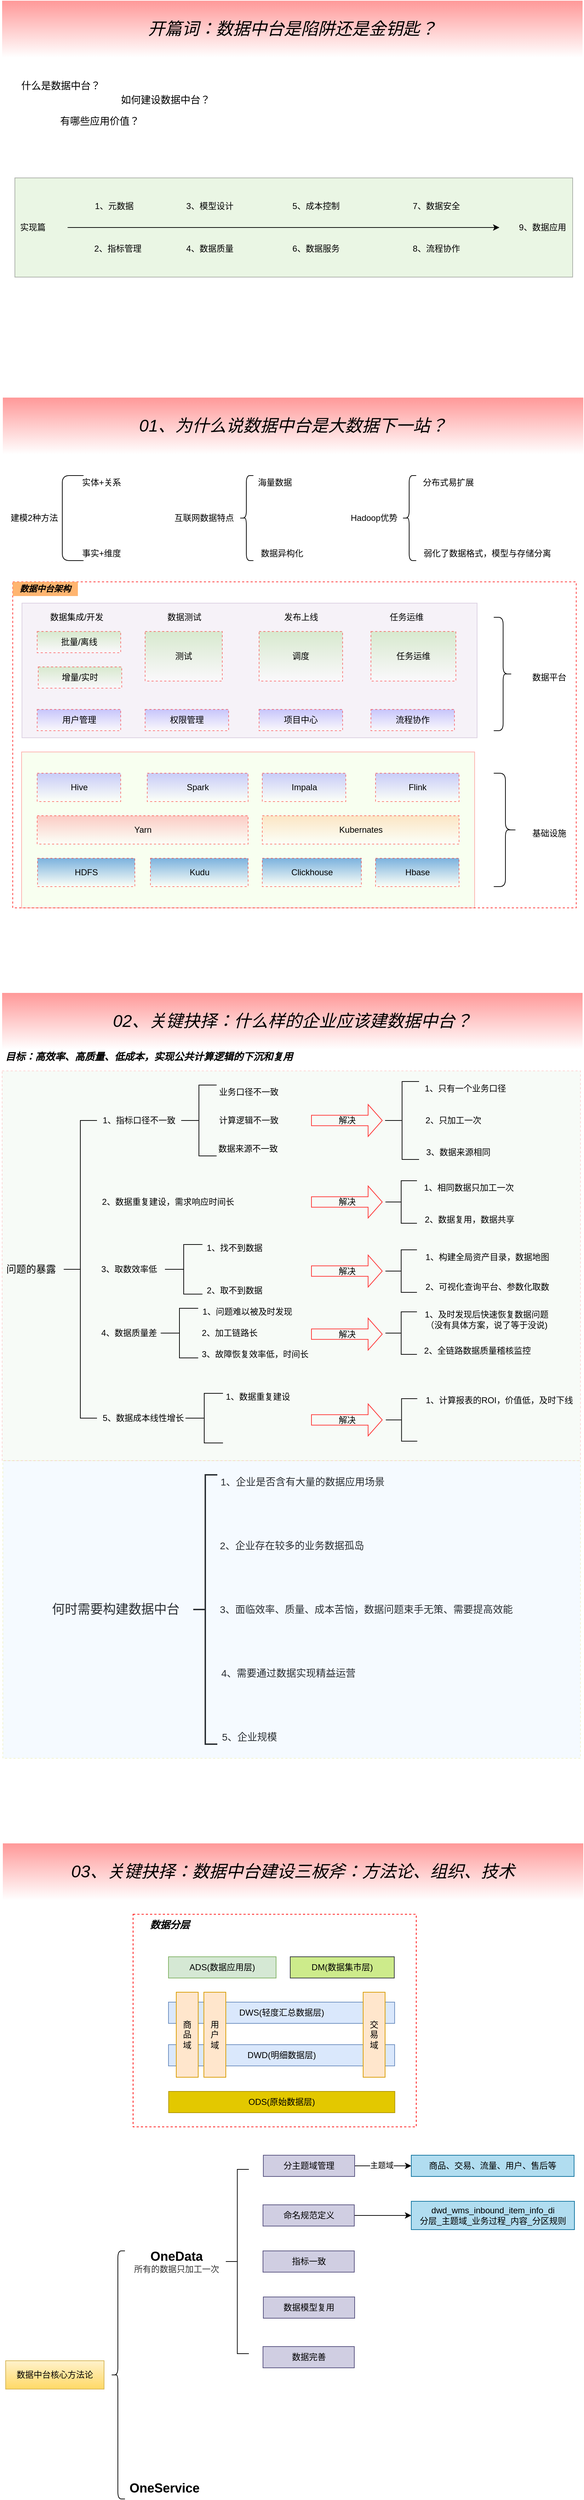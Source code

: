 <mxfile version="14.8.1" type="github">
  <diagram id="fgFn3dPt73MYGTA3JO_e" name="Page-1">
    <mxGraphModel dx="1426" dy="1963" grid="1" gridSize="10" guides="1" tooltips="1" connect="1" arrows="1" fold="1" page="1" pageScale="1" pageWidth="827" pageHeight="1169" math="0" shadow="0">
      <root>
        <mxCell id="0" />
        <mxCell id="1" parent="0" />
        <mxCell id="ZgDPxjDo1qlyhEOBNAD5-152" value="" style="rounded=0;whiteSpace=wrap;html=1;strokeWidth=1;fillColor=none;gradientColor=none;dashed=1;strokeColor=#FF0000;" vertex="1" parent="1">
          <mxGeometry x="188" y="1620" width="400" height="300" as="geometry" />
        </mxCell>
        <mxCell id="ZgDPxjDo1qlyhEOBNAD5-112" value="" style="rounded=0;whiteSpace=wrap;html=1;strokeColor=#FF3333;strokeWidth=1;gradientColor=none;fillColor=#D5E8D4;opacity=20;dashed=1;perimeterSpacing=0;" vertex="1" parent="1">
          <mxGeometry x="3" y="430" width="817" height="550" as="geometry" />
        </mxCell>
        <mxCell id="ZgDPxjDo1qlyhEOBNAD5-49" value="" style="rounded=0;whiteSpace=wrap;html=1;strokeWidth=1;gradientColor=none;dashed=1;strokeColor=#FF3333;fillColor=none;" vertex="1" parent="1">
          <mxGeometry x="18" y="-260" width="796" height="460" as="geometry" />
        </mxCell>
        <mxCell id="ZgDPxjDo1qlyhEOBNAD5-48" value="" style="rounded=0;whiteSpace=wrap;html=1;strokeColor=#000000;strokeWidth=1;fillColor=#B9E0A5;gradientColor=none;opacity=30;" vertex="1" parent="1">
          <mxGeometry x="21" y="-830" width="788" height="140" as="geometry" />
        </mxCell>
        <mxCell id="ZgDPxjDo1qlyhEOBNAD5-45" value="" style="rounded=0;whiteSpace=wrap;html=1;strokeColor=#9673a6;strokeWidth=1;opacity=30;fillColor=#e1d5e7;" vertex="1" parent="1">
          <mxGeometry x="31" y="-230" width="643" height="190" as="geometry" />
        </mxCell>
        <mxCell id="ZgDPxjDo1qlyhEOBNAD5-28" value="" style="rounded=0;whiteSpace=wrap;html=1;strokeColor=#FF0000;strokeWidth=1;fillColor=#E6FFCC;opacity=30;" vertex="1" parent="1">
          <mxGeometry x="30.5" y="-20" width="640" height="220" as="geometry" />
        </mxCell>
        <mxCell id="ZgDPxjDo1qlyhEOBNAD5-14" value="" style="rounded=0;whiteSpace=wrap;html=1;opacity=0;dashed=1;strokeWidth=1;strokeColor=#FF0000;perimeterSpacing=10;" vertex="1" parent="1">
          <mxGeometry x="3" y="-1080" width="820" height="440" as="geometry" />
        </mxCell>
        <mxCell id="pajPc3zmstrj46u7FXM_-1" value="&lt;font style=&quot;font-size: 14px&quot;&gt;什么是数据中台？&lt;/font&gt;" style="text;html=1;strokeColor=none;fillColor=none;align=center;verticalAlign=middle;whiteSpace=wrap;rounded=0;" parent="1" vertex="1">
          <mxGeometry x="25.5" y="-990" width="120" height="60" as="geometry" />
        </mxCell>
        <mxCell id="pajPc3zmstrj46u7FXM_-2" value="&lt;font style=&quot;font-size: 14px&quot;&gt;如何建设数据中台？&lt;/font&gt;" style="text;html=1;strokeColor=none;fillColor=none;align=center;verticalAlign=middle;whiteSpace=wrap;rounded=0;" parent="1" vertex="1">
          <mxGeometry x="159" y="-970" width="150" height="60" as="geometry" />
        </mxCell>
        <mxCell id="pajPc3zmstrj46u7FXM_-3" value="&lt;font style=&quot;font-size: 14px&quot;&gt;有哪些应用价值？&lt;/font&gt;" style="text;html=1;strokeColor=none;fillColor=none;align=center;verticalAlign=middle;whiteSpace=wrap;rounded=0;" parent="1" vertex="1">
          <mxGeometry x="70.5" y="-940" width="140" height="60" as="geometry" />
        </mxCell>
        <mxCell id="pajPc3zmstrj46u7FXM_-4" value="" style="endArrow=classic;html=1;" parent="1" edge="1">
          <mxGeometry width="50" height="50" relative="1" as="geometry">
            <mxPoint x="95.5" y="-760" as="sourcePoint" />
            <mxPoint x="705.5" y="-760" as="targetPoint" />
          </mxGeometry>
        </mxCell>
        <mxCell id="pajPc3zmstrj46u7FXM_-5" value="实现篇" style="text;html=1;align=center;verticalAlign=middle;resizable=0;points=[];autosize=1;strokeColor=none;" parent="1" vertex="1">
          <mxGeometry x="20.5" y="-770" width="50" height="20" as="geometry" />
        </mxCell>
        <mxCell id="pajPc3zmstrj46u7FXM_-6" value="1、元数据" style="text;html=1;align=center;verticalAlign=middle;resizable=0;points=[];autosize=1;strokeColor=none;" parent="1" vertex="1">
          <mxGeometry x="125.5" y="-800" width="70" height="20" as="geometry" />
        </mxCell>
        <mxCell id="pajPc3zmstrj46u7FXM_-7" value="3、模型设计" style="text;html=1;align=center;verticalAlign=middle;resizable=0;points=[];autosize=1;strokeColor=none;" parent="1" vertex="1">
          <mxGeometry x="255.5" y="-800" width="80" height="20" as="geometry" />
        </mxCell>
        <mxCell id="pajPc3zmstrj46u7FXM_-8" value="2、指标管理" style="text;html=1;align=center;verticalAlign=middle;resizable=0;points=[];autosize=1;strokeColor=none;" parent="1" vertex="1">
          <mxGeometry x="125.5" y="-740" width="80" height="20" as="geometry" />
        </mxCell>
        <mxCell id="pajPc3zmstrj46u7FXM_-9" value="4、数据质量" style="text;html=1;align=center;verticalAlign=middle;resizable=0;points=[];autosize=1;strokeColor=none;" parent="1" vertex="1">
          <mxGeometry x="255.5" y="-740" width="80" height="20" as="geometry" />
        </mxCell>
        <mxCell id="pajPc3zmstrj46u7FXM_-10" value="5、成本控制" style="text;html=1;align=center;verticalAlign=middle;resizable=0;points=[];autosize=1;strokeColor=none;" parent="1" vertex="1">
          <mxGeometry x="405.5" y="-800" width="80" height="20" as="geometry" />
        </mxCell>
        <mxCell id="pajPc3zmstrj46u7FXM_-11" value="6、数据服务" style="text;html=1;align=center;verticalAlign=middle;resizable=0;points=[];autosize=1;strokeColor=none;" parent="1" vertex="1">
          <mxGeometry x="405.5" y="-740" width="80" height="20" as="geometry" />
        </mxCell>
        <mxCell id="pajPc3zmstrj46u7FXM_-12" value="7、数据安全" style="text;html=1;align=center;verticalAlign=middle;resizable=0;points=[];autosize=1;strokeColor=none;" parent="1" vertex="1">
          <mxGeometry x="575.5" y="-800" width="80" height="20" as="geometry" />
        </mxCell>
        <mxCell id="pajPc3zmstrj46u7FXM_-13" value="8、流程协作" style="text;html=1;align=center;verticalAlign=middle;resizable=0;points=[];autosize=1;strokeColor=none;" parent="1" vertex="1">
          <mxGeometry x="575.5" y="-740" width="80" height="20" as="geometry" />
        </mxCell>
        <mxCell id="pajPc3zmstrj46u7FXM_-14" value="9、数据应用" style="text;html=1;align=center;verticalAlign=middle;resizable=0;points=[];autosize=1;strokeColor=none;" parent="1" vertex="1">
          <mxGeometry x="725.5" y="-770" width="80" height="20" as="geometry" />
        </mxCell>
        <mxCell id="ZgDPxjDo1qlyhEOBNAD5-1" value="" style="shape=curlyBracket;whiteSpace=wrap;html=1;rounded=1;size=0;" vertex="1" parent="1">
          <mxGeometry x="88" y="-410" width="30" height="120" as="geometry" />
        </mxCell>
        <mxCell id="ZgDPxjDo1qlyhEOBNAD5-2" value="建模2种方法" style="text;html=1;align=center;verticalAlign=middle;resizable=0;points=[];autosize=1;strokeColor=none;" vertex="1" parent="1">
          <mxGeometry x="8" y="-360" width="80" height="20" as="geometry" />
        </mxCell>
        <mxCell id="ZgDPxjDo1qlyhEOBNAD5-3" value="实体+关系" style="text;html=1;align=center;verticalAlign=middle;resizable=0;points=[];autosize=1;strokeColor=none;" vertex="1" parent="1">
          <mxGeometry x="108" y="-410" width="70" height="20" as="geometry" />
        </mxCell>
        <mxCell id="ZgDPxjDo1qlyhEOBNAD5-4" value="事实+维度" style="text;html=1;align=center;verticalAlign=middle;resizable=0;points=[];autosize=1;strokeColor=none;" vertex="1" parent="1">
          <mxGeometry x="108" y="-310" width="70" height="20" as="geometry" />
        </mxCell>
        <mxCell id="ZgDPxjDo1qlyhEOBNAD5-6" value="" style="shape=curlyBracket;whiteSpace=wrap;html=1;rounded=1;" vertex="1" parent="1">
          <mxGeometry x="338" y="-410" width="20" height="120" as="geometry" />
        </mxCell>
        <mxCell id="ZgDPxjDo1qlyhEOBNAD5-7" value="互联网数据特点" style="text;html=1;align=center;verticalAlign=middle;resizable=0;points=[];autosize=1;strokeColor=none;" vertex="1" parent="1">
          <mxGeometry x="238" y="-360" width="100" height="20" as="geometry" />
        </mxCell>
        <mxCell id="ZgDPxjDo1qlyhEOBNAD5-8" value="海量数据" style="text;html=1;align=center;verticalAlign=middle;resizable=0;points=[];autosize=1;strokeColor=none;" vertex="1" parent="1">
          <mxGeometry x="358" y="-410" width="60" height="20" as="geometry" />
        </mxCell>
        <mxCell id="ZgDPxjDo1qlyhEOBNAD5-9" value="数据异构化" style="text;html=1;align=center;verticalAlign=middle;resizable=0;points=[];autosize=1;strokeColor=none;" vertex="1" parent="1">
          <mxGeometry x="358" y="-310" width="80" height="20" as="geometry" />
        </mxCell>
        <mxCell id="ZgDPxjDo1qlyhEOBNAD5-10" value="" style="shape=curlyBracket;whiteSpace=wrap;html=1;rounded=1;" vertex="1" parent="1">
          <mxGeometry x="568" y="-410" width="20" height="120" as="geometry" />
        </mxCell>
        <mxCell id="ZgDPxjDo1qlyhEOBNAD5-11" value="Hadoop优势" style="text;html=1;align=center;verticalAlign=middle;resizable=0;points=[];autosize=1;strokeColor=none;" vertex="1" parent="1">
          <mxGeometry x="488" y="-360" width="80" height="20" as="geometry" />
        </mxCell>
        <mxCell id="ZgDPxjDo1qlyhEOBNAD5-12" value="分布式易扩展" style="text;html=1;align=center;verticalAlign=middle;resizable=0;points=[];autosize=1;strokeColor=none;" vertex="1" parent="1">
          <mxGeometry x="588" y="-410" width="90" height="20" as="geometry" />
        </mxCell>
        <mxCell id="ZgDPxjDo1qlyhEOBNAD5-13" value="弱化了数据格式，模型与存储分离" style="text;html=1;align=center;verticalAlign=middle;resizable=0;points=[];autosize=1;strokeColor=none;" vertex="1" parent="1">
          <mxGeometry x="588" y="-310" width="200" height="20" as="geometry" />
        </mxCell>
        <mxCell id="ZgDPxjDo1qlyhEOBNAD5-15" value="&lt;font style=&quot;font-size: 24px&quot;&gt;&lt;i&gt;开篇词：数据中台是陷阱还是金钥匙？&lt;/i&gt;&lt;/font&gt;" style="text;html=1;strokeColor=none;align=center;verticalAlign=middle;whiteSpace=wrap;rounded=0;dashed=1;opacity=50;fillColor=#FF3333;gradientColor=#ffffff;" vertex="1" parent="1">
          <mxGeometry x="3" y="-1080" width="820" height="80" as="geometry" />
        </mxCell>
        <mxCell id="ZgDPxjDo1qlyhEOBNAD5-16" value="&lt;font style=&quot;font-size: 24px&quot;&gt;&lt;i&gt;01、为什么说数据中台是大数据下一站？&lt;/i&gt;&lt;/font&gt;" style="text;html=1;strokeColor=none;align=center;verticalAlign=middle;whiteSpace=wrap;rounded=0;dashed=1;opacity=50;fillColor=#FF3333;gradientColor=#ffffff;" vertex="1" parent="1">
          <mxGeometry x="4" y="-520" width="820" height="80" as="geometry" />
        </mxCell>
        <mxCell id="ZgDPxjDo1qlyhEOBNAD5-17" value="Hive" style="rounded=0;whiteSpace=wrap;html=1;dashed=1;strokeColor=#FF0000;strokeWidth=1;fillColor=#9999FF;gradientColor=#ffffff;opacity=50;" vertex="1" parent="1">
          <mxGeometry x="52.5" y="10" width="118" height="40" as="geometry" />
        </mxCell>
        <mxCell id="ZgDPxjDo1qlyhEOBNAD5-18" value="Spark" style="rounded=0;whiteSpace=wrap;html=1;dashed=1;strokeColor=#FF0000;strokeWidth=1;fillColor=#9999FF;gradientColor=#ffffff;opacity=50;" vertex="1" parent="1">
          <mxGeometry x="208" y="10" width="142.5" height="40" as="geometry" />
        </mxCell>
        <mxCell id="ZgDPxjDo1qlyhEOBNAD5-19" value="Impala" style="rounded=0;whiteSpace=wrap;html=1;dashed=1;strokeColor=#FF0000;strokeWidth=1;fillColor=#9999FF;gradientColor=#ffffff;opacity=50;" vertex="1" parent="1">
          <mxGeometry x="370.5" y="10" width="118" height="40" as="geometry" />
        </mxCell>
        <mxCell id="ZgDPxjDo1qlyhEOBNAD5-20" value="Flink" style="rounded=0;whiteSpace=wrap;html=1;dashed=1;strokeColor=#FF0000;strokeWidth=1;fillColor=#9999FF;gradientColor=#ffffff;opacity=50;" vertex="1" parent="1">
          <mxGeometry x="530.5" y="10" width="118" height="40" as="geometry" />
        </mxCell>
        <mxCell id="ZgDPxjDo1qlyhEOBNAD5-21" value="Yarn" style="rounded=0;whiteSpace=wrap;html=1;dashed=1;strokeColor=#FF0000;strokeWidth=1;gradientColor=#ffffff;opacity=50;fillColor=#FF9999;" vertex="1" parent="1">
          <mxGeometry x="52.5" y="70" width="298" height="40" as="geometry" />
        </mxCell>
        <mxCell id="ZgDPxjDo1qlyhEOBNAD5-22" value="Kubernates" style="rounded=0;whiteSpace=wrap;html=1;dashed=1;strokeColor=#FF0000;strokeWidth=1;gradientColor=#ffffff;opacity=50;fillColor=#FFCC99;" vertex="1" parent="1">
          <mxGeometry x="370.5" y="70" width="278" height="40" as="geometry" />
        </mxCell>
        <mxCell id="ZgDPxjDo1qlyhEOBNAD5-23" value="HDFS" style="rounded=0;whiteSpace=wrap;html=1;dashed=1;strokeColor=#FF0000;strokeWidth=1;gradientColor=#ffffff;opacity=50;fillColor=#0066CC;" vertex="1" parent="1">
          <mxGeometry x="53" y="130" width="137.5" height="40" as="geometry" />
        </mxCell>
        <mxCell id="ZgDPxjDo1qlyhEOBNAD5-24" value="Kudu" style="rounded=0;whiteSpace=wrap;html=1;dashed=1;strokeColor=#FF0000;strokeWidth=1;gradientColor=#ffffff;opacity=50;fillColor=#0066CC;" vertex="1" parent="1">
          <mxGeometry x="212.5" y="130" width="138" height="40" as="geometry" />
        </mxCell>
        <mxCell id="ZgDPxjDo1qlyhEOBNAD5-25" value="Hbase" style="rounded=0;whiteSpace=wrap;html=1;dashed=1;strokeColor=#FF0000;strokeWidth=1;gradientColor=#ffffff;opacity=50;fillColor=#0066CC;" vertex="1" parent="1">
          <mxGeometry x="530.5" y="130" width="118" height="40" as="geometry" />
        </mxCell>
        <mxCell id="ZgDPxjDo1qlyhEOBNAD5-26" value="Clickhouse" style="rounded=0;whiteSpace=wrap;html=1;dashed=1;strokeColor=#FF0000;strokeWidth=1;gradientColor=#ffffff;opacity=50;fillColor=#0066CC;" vertex="1" parent="1">
          <mxGeometry x="370.5" y="130" width="140" height="40" as="geometry" />
        </mxCell>
        <mxCell id="ZgDPxjDo1qlyhEOBNAD5-29" value="基础设施" style="text;html=1;strokeColor=none;fillColor=none;align=center;verticalAlign=middle;whiteSpace=wrap;rounded=0;dashed=1;opacity=10;" vertex="1" parent="1">
          <mxGeometry x="740.5" y="80" width="70" height="30" as="geometry" />
        </mxCell>
        <mxCell id="ZgDPxjDo1qlyhEOBNAD5-30" value="" style="shape=curlyBracket;whiteSpace=wrap;html=1;rounded=1;flipH=1;strokeWidth=1;gradientColor=none;fillColor=none;" vertex="1" parent="1">
          <mxGeometry x="697.5" y="10" width="33" height="160" as="geometry" />
        </mxCell>
        <mxCell id="ZgDPxjDo1qlyhEOBNAD5-31" value="用户管理" style="rounded=0;whiteSpace=wrap;html=1;dashed=1;strokeColor=#FF0000;strokeWidth=1;fillColor=#9999FF;gradientColor=#ffffff;opacity=50;" vertex="1" parent="1">
          <mxGeometry x="52.5" y="-80" width="118" height="30" as="geometry" />
        </mxCell>
        <mxCell id="ZgDPxjDo1qlyhEOBNAD5-32" value="权限管理" style="rounded=0;whiteSpace=wrap;html=1;dashed=1;strokeColor=#FF0000;strokeWidth=1;fillColor=#9999FF;gradientColor=#ffffff;opacity=50;" vertex="1" parent="1">
          <mxGeometry x="205" y="-80" width="118" height="30" as="geometry" />
        </mxCell>
        <mxCell id="ZgDPxjDo1qlyhEOBNAD5-33" value="项目中心" style="rounded=0;whiteSpace=wrap;html=1;dashed=1;strokeColor=#FF0000;strokeWidth=1;fillColor=#9999FF;gradientColor=#ffffff;opacity=50;" vertex="1" parent="1">
          <mxGeometry x="366" y="-80" width="118" height="30" as="geometry" />
        </mxCell>
        <mxCell id="ZgDPxjDo1qlyhEOBNAD5-34" value="流程协作" style="rounded=0;whiteSpace=wrap;html=1;dashed=1;strokeColor=#FF0000;strokeWidth=1;fillColor=#9999FF;gradientColor=#ffffff;opacity=50;" vertex="1" parent="1">
          <mxGeometry x="524" y="-80" width="118" height="30" as="geometry" />
        </mxCell>
        <mxCell id="ZgDPxjDo1qlyhEOBNAD5-36" value="批量/离线" style="rounded=0;whiteSpace=wrap;html=1;dashed=1;strokeColor=#FF0000;strokeWidth=1;gradientColor=#ffffff;opacity=50;fillColor=#B9E0A5;" vertex="1" parent="1">
          <mxGeometry x="52.5" y="-190" width="118" height="30" as="geometry" />
        </mxCell>
        <mxCell id="ZgDPxjDo1qlyhEOBNAD5-37" value="增量/实时" style="rounded=0;whiteSpace=wrap;html=1;dashed=1;strokeColor=#FF0000;strokeWidth=1;gradientColor=#ffffff;opacity=50;fillColor=#B9E0A5;" vertex="1" parent="1">
          <mxGeometry x="54" y="-140" width="118" height="30" as="geometry" />
        </mxCell>
        <mxCell id="ZgDPxjDo1qlyhEOBNAD5-38" value="测试" style="rounded=0;whiteSpace=wrap;html=1;dashed=1;strokeColor=#FF0000;strokeWidth=1;gradientColor=#ffffff;opacity=50;fillColor=#B9E0A5;" vertex="1" parent="1">
          <mxGeometry x="205" y="-190" width="109" height="70" as="geometry" />
        </mxCell>
        <mxCell id="ZgDPxjDo1qlyhEOBNAD5-39" value="调度" style="rounded=0;whiteSpace=wrap;html=1;dashed=1;strokeColor=#FF0000;strokeWidth=1;gradientColor=#ffffff;opacity=50;fillColor=#B9E0A5;" vertex="1" parent="1">
          <mxGeometry x="366" y="-190" width="118" height="70" as="geometry" />
        </mxCell>
        <mxCell id="ZgDPxjDo1qlyhEOBNAD5-40" value="任务运维" style="rounded=0;whiteSpace=wrap;html=1;dashed=1;strokeColor=#FF0000;strokeWidth=1;gradientColor=#ffffff;opacity=50;fillColor=#B9E0A5;" vertex="1" parent="1">
          <mxGeometry x="524" y="-190" width="120" height="70" as="geometry" />
        </mxCell>
        <mxCell id="ZgDPxjDo1qlyhEOBNAD5-41" value="数据集成/开发" style="text;html=1;align=center;verticalAlign=middle;resizable=0;points=[];autosize=1;strokeColor=none;" vertex="1" parent="1">
          <mxGeometry x="63" y="-220" width="90" height="20" as="geometry" />
        </mxCell>
        <mxCell id="ZgDPxjDo1qlyhEOBNAD5-42" value="数据测试" style="text;html=1;align=center;verticalAlign=middle;resizable=0;points=[];autosize=1;strokeColor=none;" vertex="1" parent="1">
          <mxGeometry x="229.5" y="-220" width="60" height="20" as="geometry" />
        </mxCell>
        <mxCell id="ZgDPxjDo1qlyhEOBNAD5-43" value="发布上线" style="text;html=1;align=center;verticalAlign=middle;resizable=0;points=[];autosize=1;strokeColor=none;" vertex="1" parent="1">
          <mxGeometry x="395" y="-220" width="60" height="20" as="geometry" />
        </mxCell>
        <mxCell id="ZgDPxjDo1qlyhEOBNAD5-44" value="任务运维" style="text;html=1;align=center;verticalAlign=middle;resizable=0;points=[];autosize=1;strokeColor=none;" vertex="1" parent="1">
          <mxGeometry x="544" y="-220" width="60" height="20" as="geometry" />
        </mxCell>
        <mxCell id="ZgDPxjDo1qlyhEOBNAD5-46" value="" style="shape=curlyBracket;whiteSpace=wrap;html=1;rounded=1;flipH=1;strokeWidth=1;gradientColor=none;fillColor=none;" vertex="1" parent="1">
          <mxGeometry x="697.5" y="-210" width="26.5" height="160" as="geometry" />
        </mxCell>
        <mxCell id="ZgDPxjDo1qlyhEOBNAD5-47" value="数据平台" style="text;html=1;strokeColor=none;fillColor=none;align=center;verticalAlign=middle;whiteSpace=wrap;rounded=0;dashed=1;opacity=10;" vertex="1" parent="1">
          <mxGeometry x="740.5" y="-140" width="70" height="30" as="geometry" />
        </mxCell>
        <mxCell id="ZgDPxjDo1qlyhEOBNAD5-50" value="&lt;font style=&quot;font-size: 24px&quot;&gt;&lt;i&gt;02、关键抉择：什么样的企业应该建数据中台？&lt;/i&gt;&lt;/font&gt;" style="text;html=1;strokeColor=none;align=center;verticalAlign=middle;whiteSpace=wrap;rounded=0;dashed=1;opacity=50;fillColor=#FF3333;gradientColor=#ffffff;" vertex="1" parent="1">
          <mxGeometry x="3" y="320" width="820" height="80" as="geometry" />
        </mxCell>
        <mxCell id="ZgDPxjDo1qlyhEOBNAD5-51" value="&lt;font style=&quot;font-size: 14px&quot;&gt;问题的暴露&lt;/font&gt;" style="text;html=1;strokeColor=none;fillColor=none;align=center;verticalAlign=middle;whiteSpace=wrap;rounded=0;dashed=1;" vertex="1" parent="1">
          <mxGeometry x="3" y="700" width="82" height="20" as="geometry" />
        </mxCell>
        <mxCell id="ZgDPxjDo1qlyhEOBNAD5-52" value="" style="strokeWidth=1;html=1;shape=mxgraph.flowchart.annotation_2;align=left;labelPosition=right;pointerEvents=1;fillColor=none;gradientColor=none;" vertex="1" parent="1">
          <mxGeometry x="90" y="500" width="47" height="420" as="geometry" />
        </mxCell>
        <mxCell id="ZgDPxjDo1qlyhEOBNAD5-53" value="1、指标口径不一致" style="text;html=1;align=center;verticalAlign=middle;resizable=0;points=[];autosize=1;strokeColor=none;" vertex="1" parent="1">
          <mxGeometry x="136" y="490" width="120" height="20" as="geometry" />
        </mxCell>
        <mxCell id="ZgDPxjDo1qlyhEOBNAD5-54" value="2、数据重复建设，需求响应时间长" style="text;html=1;align=center;verticalAlign=middle;resizable=0;points=[];autosize=1;strokeColor=none;" vertex="1" parent="1">
          <mxGeometry x="137" y="605" width="200" height="20" as="geometry" />
        </mxCell>
        <mxCell id="ZgDPxjDo1qlyhEOBNAD5-55" value="3、取数效率低" style="text;html=1;align=center;verticalAlign=middle;resizable=0;points=[];autosize=1;strokeColor=none;" vertex="1" parent="1">
          <mxGeometry x="137" y="700" width="90" height="20" as="geometry" />
        </mxCell>
        <mxCell id="ZgDPxjDo1qlyhEOBNAD5-56" value="4、数据质量差" style="text;html=1;align=center;verticalAlign=middle;resizable=0;points=[];autosize=1;strokeColor=none;" vertex="1" parent="1">
          <mxGeometry x="137" y="790" width="90" height="20" as="geometry" />
        </mxCell>
        <mxCell id="ZgDPxjDo1qlyhEOBNAD5-57" value="5、数据成本线性增长" style="text;html=1;align=center;verticalAlign=middle;resizable=0;points=[];autosize=1;strokeColor=none;" vertex="1" parent="1">
          <mxGeometry x="137" y="910" width="130" height="20" as="geometry" />
        </mxCell>
        <mxCell id="ZgDPxjDo1qlyhEOBNAD5-58" value="" style="strokeWidth=1;html=1;shape=mxgraph.flowchart.annotation_2;align=left;labelPosition=right;pointerEvents=1;fillColor=none;gradientColor=none;" vertex="1" parent="1">
          <mxGeometry x="256" y="450" width="50" height="100" as="geometry" />
        </mxCell>
        <mxCell id="ZgDPxjDo1qlyhEOBNAD5-59" value="业务口径不一致" style="text;html=1;align=center;verticalAlign=middle;resizable=0;points=[];autosize=1;strokeColor=none;" vertex="1" parent="1">
          <mxGeometry x="301" y="450" width="100" height="20" as="geometry" />
        </mxCell>
        <mxCell id="ZgDPxjDo1qlyhEOBNAD5-60" value="计算逻辑不一致" style="text;html=1;align=center;verticalAlign=middle;resizable=0;points=[];autosize=1;strokeColor=none;" vertex="1" parent="1">
          <mxGeometry x="301" y="490" width="100" height="20" as="geometry" />
        </mxCell>
        <mxCell id="ZgDPxjDo1qlyhEOBNAD5-61" value="数据来源不一致" style="text;html=1;align=center;verticalAlign=middle;resizable=0;points=[];autosize=1;strokeColor=none;" vertex="1" parent="1">
          <mxGeometry x="300" y="530" width="100" height="20" as="geometry" />
        </mxCell>
        <mxCell id="ZgDPxjDo1qlyhEOBNAD5-64" value="" style="strokeWidth=1;html=1;shape=mxgraph.flowchart.annotation_2;align=left;labelPosition=right;pointerEvents=1;fillColor=none;gradientColor=none;" vertex="1" parent="1">
          <mxGeometry x="544" y="445" width="48" height="110" as="geometry" />
        </mxCell>
        <mxCell id="ZgDPxjDo1qlyhEOBNAD5-65" value="1、只有一个业务口径" style="text;html=1;align=center;verticalAlign=middle;resizable=0;points=[];autosize=1;strokeColor=none;" vertex="1" parent="1">
          <mxGeometry x="592" y="445" width="130" height="20" as="geometry" />
        </mxCell>
        <mxCell id="ZgDPxjDo1qlyhEOBNAD5-66" value="2、只加工一次" style="text;html=1;align=center;verticalAlign=middle;resizable=0;points=[];autosize=1;strokeColor=none;" vertex="1" parent="1">
          <mxGeometry x="594.5" y="490" width="90" height="20" as="geometry" />
        </mxCell>
        <mxCell id="ZgDPxjDo1qlyhEOBNAD5-67" value="3、数据来源相同" style="text;html=1;align=center;verticalAlign=middle;resizable=0;points=[];autosize=1;strokeColor=none;" vertex="1" parent="1">
          <mxGeometry x="592" y="535" width="110" height="20" as="geometry" />
        </mxCell>
        <mxCell id="ZgDPxjDo1qlyhEOBNAD5-71" value="解决" style="html=1;shadow=0;dashed=0;align=center;verticalAlign=middle;shape=mxgraph.arrows2.arrow;dy=0.67;dx=20;notch=0;strokeColor=#FF3333;strokeWidth=1;fillColor=none;gradientColor=none;" vertex="1" parent="1">
          <mxGeometry x="440" y="477.5" width="100" height="45" as="geometry" />
        </mxCell>
        <mxCell id="ZgDPxjDo1qlyhEOBNAD5-72" value="解决" style="html=1;shadow=0;dashed=0;align=center;verticalAlign=middle;shape=mxgraph.arrows2.arrow;dy=0.67;dx=20;notch=0;strokeColor=#FF3333;strokeWidth=1;fillColor=none;gradientColor=none;" vertex="1" parent="1">
          <mxGeometry x="440" y="592.5" width="100" height="45" as="geometry" />
        </mxCell>
        <mxCell id="ZgDPxjDo1qlyhEOBNAD5-73" value="" style="strokeWidth=1;html=1;shape=mxgraph.flowchart.annotation_2;align=left;labelPosition=right;pointerEvents=1;fillColor=none;gradientColor=none;" vertex="1" parent="1">
          <mxGeometry x="544.5" y="585" width="44.5" height="60" as="geometry" />
        </mxCell>
        <mxCell id="ZgDPxjDo1qlyhEOBNAD5-74" value="1、相同数据只加工一次" style="text;html=1;align=center;verticalAlign=middle;resizable=0;points=[];autosize=1;strokeColor=none;" vertex="1" parent="1">
          <mxGeometry x="592" y="585" width="140" height="20" as="geometry" />
        </mxCell>
        <mxCell id="ZgDPxjDo1qlyhEOBNAD5-76" value="2、数据复用，数据共享" style="text;html=1;align=center;verticalAlign=middle;resizable=0;points=[];autosize=1;strokeColor=none;" vertex="1" parent="1">
          <mxGeometry x="593" y="630" width="140" height="20" as="geometry" />
        </mxCell>
        <mxCell id="ZgDPxjDo1qlyhEOBNAD5-78" value="" style="strokeWidth=1;html=1;shape=mxgraph.flowchart.annotation_2;align=left;labelPosition=right;pointerEvents=1;fillColor=none;gradientColor=none;" vertex="1" parent="1">
          <mxGeometry x="233" y="675" width="53" height="70" as="geometry" />
        </mxCell>
        <mxCell id="ZgDPxjDo1qlyhEOBNAD5-79" value="1、找不到数据" style="text;html=1;align=center;verticalAlign=middle;resizable=0;points=[];autosize=1;strokeColor=none;" vertex="1" parent="1">
          <mxGeometry x="286" y="670" width="90" height="20" as="geometry" />
        </mxCell>
        <mxCell id="ZgDPxjDo1qlyhEOBNAD5-80" value="2、取不到数据" style="text;html=1;align=center;verticalAlign=middle;resizable=0;points=[];autosize=1;strokeColor=none;" vertex="1" parent="1">
          <mxGeometry x="286" y="730" width="90" height="20" as="geometry" />
        </mxCell>
        <mxCell id="ZgDPxjDo1qlyhEOBNAD5-81" value="解决" style="html=1;shadow=0;dashed=0;align=center;verticalAlign=middle;shape=mxgraph.arrows2.arrow;dy=0.67;dx=20;notch=0;strokeColor=#FF3333;strokeWidth=1;fillColor=none;gradientColor=none;" vertex="1" parent="1">
          <mxGeometry x="440" y="690" width="100" height="45" as="geometry" />
        </mxCell>
        <mxCell id="ZgDPxjDo1qlyhEOBNAD5-82" value="" style="strokeWidth=1;html=1;shape=mxgraph.flowchart.annotation_2;align=left;labelPosition=right;pointerEvents=1;fillColor=none;gradientColor=none;" vertex="1" parent="1">
          <mxGeometry x="544.5" y="682.5" width="44.5" height="60" as="geometry" />
        </mxCell>
        <mxCell id="ZgDPxjDo1qlyhEOBNAD5-83" value="1、构建全局资产目录，数据地图" style="text;html=1;align=center;verticalAlign=middle;resizable=0;points=[];autosize=1;strokeColor=none;" vertex="1" parent="1">
          <mxGeometry x="593" y="682.5" width="190" height="20" as="geometry" />
        </mxCell>
        <mxCell id="ZgDPxjDo1qlyhEOBNAD5-84" value="2、可视化查询平台、参数化取数" style="text;html=1;align=center;verticalAlign=middle;resizable=0;points=[];autosize=1;strokeColor=none;" vertex="1" parent="1">
          <mxGeometry x="593" y="725" width="190" height="20" as="geometry" />
        </mxCell>
        <mxCell id="ZgDPxjDo1qlyhEOBNAD5-85" value="" style="strokeWidth=1;html=1;shape=mxgraph.flowchart.annotation_2;align=left;labelPosition=right;pointerEvents=1;fillColor=none;gradientColor=none;" vertex="1" parent="1">
          <mxGeometry x="227" y="765" width="53" height="70" as="geometry" />
        </mxCell>
        <mxCell id="ZgDPxjDo1qlyhEOBNAD5-86" value="1、问题难以被及时发现" style="text;html=1;align=center;verticalAlign=middle;resizable=0;points=[];autosize=1;strokeColor=none;" vertex="1" parent="1">
          <mxGeometry x="279" y="760" width="140" height="20" as="geometry" />
        </mxCell>
        <mxCell id="ZgDPxjDo1qlyhEOBNAD5-87" value="2、加工链路长" style="text;html=1;align=center;verticalAlign=middle;resizable=0;points=[];autosize=1;strokeColor=none;" vertex="1" parent="1">
          <mxGeometry x="279" y="790" width="90" height="20" as="geometry" />
        </mxCell>
        <mxCell id="ZgDPxjDo1qlyhEOBNAD5-88" value="3、故障恢复效率低，时间长" style="text;html=1;align=center;verticalAlign=middle;resizable=0;points=[];autosize=1;strokeColor=none;" vertex="1" parent="1">
          <mxGeometry x="275" y="820" width="170" height="20" as="geometry" />
        </mxCell>
        <mxCell id="ZgDPxjDo1qlyhEOBNAD5-89" value="解决" style="html=1;shadow=0;dashed=0;align=center;verticalAlign=middle;shape=mxgraph.arrows2.arrow;dy=0.67;dx=20;notch=0;strokeColor=#FF3333;strokeWidth=1;fillColor=none;gradientColor=none;" vertex="1" parent="1">
          <mxGeometry x="440" y="779" width="100" height="45" as="geometry" />
        </mxCell>
        <mxCell id="ZgDPxjDo1qlyhEOBNAD5-90" value="1、及时发现后快速恢复数据问题&lt;br&gt;（没有具体方案，说了等于没说)" style="text;html=1;align=center;verticalAlign=middle;resizable=0;points=[];autosize=1;strokeColor=none;" vertex="1" parent="1">
          <mxGeometry x="592" y="766" width="190" height="30" as="geometry" />
        </mxCell>
        <mxCell id="ZgDPxjDo1qlyhEOBNAD5-91" value="" style="strokeWidth=1;html=1;shape=mxgraph.flowchart.annotation_2;align=left;labelPosition=right;pointerEvents=1;fillColor=none;gradientColor=none;" vertex="1" parent="1">
          <mxGeometry x="262" y="885" width="53" height="70" as="geometry" />
        </mxCell>
        <mxCell id="ZgDPxjDo1qlyhEOBNAD5-92" value="1、数据重复建设" style="text;html=1;align=center;verticalAlign=middle;resizable=0;points=[];autosize=1;strokeColor=none;" vertex="1" parent="1">
          <mxGeometry x="309" y="880" width="110" height="20" as="geometry" />
        </mxCell>
        <mxCell id="ZgDPxjDo1qlyhEOBNAD5-94" value="解决" style="html=1;shadow=0;dashed=0;align=center;verticalAlign=middle;shape=mxgraph.arrows2.arrow;dy=0.67;dx=20;notch=0;strokeColor=#FF3333;strokeWidth=1;fillColor=none;gradientColor=none;" vertex="1" parent="1">
          <mxGeometry x="440" y="900" width="100" height="45" as="geometry" />
        </mxCell>
        <mxCell id="ZgDPxjDo1qlyhEOBNAD5-96" value="" style="strokeWidth=1;html=1;shape=mxgraph.flowchart.annotation_2;align=left;labelPosition=right;pointerEvents=1;fillColor=none;gradientColor=none;" vertex="1" parent="1">
          <mxGeometry x="544.5" y="770" width="44.5" height="60" as="geometry" />
        </mxCell>
        <mxCell id="ZgDPxjDo1qlyhEOBNAD5-98" value="2、全链路数据质量稽核监控" style="text;html=1;align=center;verticalAlign=middle;resizable=0;points=[];autosize=1;strokeColor=none;" vertex="1" parent="1">
          <mxGeometry x="589" y="815" width="170" height="20" as="geometry" />
        </mxCell>
        <mxCell id="ZgDPxjDo1qlyhEOBNAD5-100" value="" style="strokeWidth=1;html=1;shape=mxgraph.flowchart.annotation_2;align=left;labelPosition=right;pointerEvents=1;fillColor=none;gradientColor=none;" vertex="1" parent="1">
          <mxGeometry x="545" y="892.5" width="44.5" height="60" as="geometry" />
        </mxCell>
        <mxCell id="ZgDPxjDo1qlyhEOBNAD5-102" value="1、计算报表的ROI，价值低，及时下线" style="text;html=1;align=center;verticalAlign=middle;resizable=0;points=[];autosize=1;strokeColor=none;" vertex="1" parent="1">
          <mxGeometry x="594.5" y="885" width="220" height="20" as="geometry" />
        </mxCell>
        <mxCell id="ZgDPxjDo1qlyhEOBNAD5-103" value="" style="strokeWidth=2;html=1;shape=mxgraph.flowchart.annotation_2;align=left;labelPosition=right;pointerEvents=1;fillColor=none;gradientColor=none;" vertex="1" parent="1">
          <mxGeometry x="273" y="1000" width="34" height="380" as="geometry" />
        </mxCell>
        <mxCell id="ZgDPxjDo1qlyhEOBNAD5-104" value="&lt;font style=&quot;font-size: 14px&quot;&gt;1、企业是否含有大量的数据应用场景&lt;/font&gt;" style="text;html=1;align=center;verticalAlign=middle;resizable=0;points=[];autosize=1;strokeColor=none;" vertex="1" parent="1">
          <mxGeometry x="302" y="1000" width="250" height="20" as="geometry" />
        </mxCell>
        <mxCell id="ZgDPxjDo1qlyhEOBNAD5-105" value="&lt;font style=&quot;font-size: 14px&quot;&gt;2、企业存在较多的业务数据孤岛&lt;/font&gt;" style="text;html=1;align=center;verticalAlign=middle;resizable=0;points=[];autosize=1;strokeColor=none;" vertex="1" parent="1">
          <mxGeometry x="302" y="1090" width="220" height="20" as="geometry" />
        </mxCell>
        <mxCell id="ZgDPxjDo1qlyhEOBNAD5-106" value="&lt;font style=&quot;font-size: 14px&quot;&gt;3、面临效率、质量、成本苦恼，数据问题束手无策、需要提高效能&lt;/font&gt;" style="text;html=1;align=center;verticalAlign=middle;resizable=0;points=[];autosize=1;strokeColor=none;" vertex="1" parent="1">
          <mxGeometry x="302" y="1180" width="430" height="20" as="geometry" />
        </mxCell>
        <mxCell id="ZgDPxjDo1qlyhEOBNAD5-107" value="&lt;font style=&quot;font-size: 14px&quot;&gt;4、需要通过数据实现精益运营&lt;/font&gt;" style="text;html=1;align=center;verticalAlign=middle;resizable=0;points=[];autosize=1;strokeColor=none;" vertex="1" parent="1">
          <mxGeometry x="302" y="1270" width="210" height="20" as="geometry" />
        </mxCell>
        <mxCell id="ZgDPxjDo1qlyhEOBNAD5-108" value="&lt;font style=&quot;font-size: 14px&quot;&gt;5、企业规模&lt;/font&gt;" style="text;html=1;align=center;verticalAlign=middle;resizable=0;points=[];autosize=1;strokeColor=none;" vertex="1" parent="1">
          <mxGeometry x="307" y="1360" width="90" height="20" as="geometry" />
        </mxCell>
        <mxCell id="ZgDPxjDo1qlyhEOBNAD5-109" value="&lt;font style=&quot;font-size: 18px&quot;&gt;何时需要构建数据中台&lt;/font&gt;" style="text;html=1;align=center;verticalAlign=middle;resizable=0;points=[];autosize=1;strokeColor=none;" vertex="1" parent="1">
          <mxGeometry x="63" y="1180" width="200" height="20" as="geometry" />
        </mxCell>
        <mxCell id="ZgDPxjDo1qlyhEOBNAD5-110" value="&lt;font style=&quot;font-size: 14px&quot;&gt;&lt;b&gt;&lt;i&gt;目标：高效率、高质量、低成本，实现公共计算逻辑的下沉和复用&lt;/i&gt;&lt;/b&gt;&lt;/font&gt;" style="text;html=1;align=center;verticalAlign=middle;resizable=0;points=[];autosize=1;strokeColor=none;" vertex="1" parent="1">
          <mxGeometry y="400" width="420" height="20" as="geometry" />
        </mxCell>
        <mxCell id="ZgDPxjDo1qlyhEOBNAD5-111" value="&lt;b&gt;&lt;i&gt;数据中台架构&lt;/i&gt;&lt;/b&gt;" style="text;html=1;strokeColor=none;align=center;verticalAlign=middle;whiteSpace=wrap;rounded=0;fillColor=#FFB570;" vertex="1" parent="1">
          <mxGeometry x="18" y="-260" width="92" height="20" as="geometry" />
        </mxCell>
        <mxCell id="ZgDPxjDo1qlyhEOBNAD5-113" value="" style="rounded=0;whiteSpace=wrap;html=1;dashed=1;strokeWidth=1;gradientColor=none;opacity=20;fillColor=#CCE5FF;strokeColor=#CCCC00;" vertex="1" parent="1">
          <mxGeometry x="4" y="980" width="816" height="420" as="geometry" />
        </mxCell>
        <mxCell id="ZgDPxjDo1qlyhEOBNAD5-114" value="&lt;font style=&quot;font-size: 24px&quot;&gt;&lt;i&gt;03、关键抉择：数据中台建设三板斧：方法论、组织、技术&lt;/i&gt;&lt;/font&gt;" style="text;html=1;strokeColor=none;align=center;verticalAlign=middle;whiteSpace=wrap;rounded=0;dashed=1;opacity=50;fillColor=#FF3333;gradientColor=#ffffff;" vertex="1" parent="1">
          <mxGeometry x="4" y="1520" width="820" height="80" as="geometry" />
        </mxCell>
        <mxCell id="ZgDPxjDo1qlyhEOBNAD5-118" value="数据中台核心方法论" style="rounded=0;whiteSpace=wrap;html=1;strokeWidth=1;fillColor=#fff2cc;strokeColor=#d6b656;gradientColor=#ffd966;" vertex="1" parent="1">
          <mxGeometry x="8" y="2250" width="139" height="40" as="geometry" />
        </mxCell>
        <mxCell id="ZgDPxjDo1qlyhEOBNAD5-119" value="" style="shape=curlyBracket;whiteSpace=wrap;html=1;rounded=1;strokeColor=#000000;strokeWidth=1;fillColor=none;gradientColor=none;" vertex="1" parent="1">
          <mxGeometry x="156.5" y="2095" width="20" height="350" as="geometry" />
        </mxCell>
        <mxCell id="ZgDPxjDo1qlyhEOBNAD5-120" value="&lt;b&gt;&lt;font style=&quot;font-size: 18px&quot;&gt;OneData&lt;/font&gt;&lt;/b&gt;&lt;br&gt;&lt;font color=&quot;#333333&quot; face=&quot;pingfang sc, lantinghei sc, microsoft yahei, hiragino sans gb, microsoft sans serif, wenquanyi micro hei, helvetica, sans-serif&quot;&gt;&lt;span style=&quot;background-color: rgb(255 , 255 , 255)&quot;&gt;所有的数据只加工一次&lt;/span&gt;&lt;/font&gt;" style="text;html=1;align=center;verticalAlign=middle;resizable=0;points=[];autosize=1;strokeColor=none;" vertex="1" parent="1">
          <mxGeometry x="179" y="2090" width="140" height="40" as="geometry" />
        </mxCell>
        <mxCell id="ZgDPxjDo1qlyhEOBNAD5-121" value="&lt;font style=&quot;font-size: 18px&quot;&gt;&lt;b&gt;OneService&lt;/b&gt;&lt;/font&gt;" style="text;html=1;align=center;verticalAlign=middle;resizable=0;points=[];autosize=1;strokeColor=none;" vertex="1" parent="1">
          <mxGeometry x="176.5" y="2420" width="110" height="20" as="geometry" />
        </mxCell>
        <mxCell id="ZgDPxjDo1qlyhEOBNAD5-124" value="" style="strokeWidth=1;html=1;shape=mxgraph.flowchart.annotation_2;align=left;labelPosition=right;pointerEvents=1;fillColor=none;gradientColor=none;" vertex="1" parent="1">
          <mxGeometry x="319" y="1980" width="32.5" height="260" as="geometry" />
        </mxCell>
        <mxCell id="ZgDPxjDo1qlyhEOBNAD5-135" value="" style="edgeStyle=orthogonalEdgeStyle;rounded=0;orthogonalLoop=1;jettySize=auto;html=1;" edge="1" parent="1" source="ZgDPxjDo1qlyhEOBNAD5-125" target="ZgDPxjDo1qlyhEOBNAD5-134">
          <mxGeometry relative="1" as="geometry" />
        </mxCell>
        <mxCell id="ZgDPxjDo1qlyhEOBNAD5-136" value="主题域" style="edgeLabel;html=1;align=center;verticalAlign=middle;resizable=0;points=[];" vertex="1" connectable="0" parent="ZgDPxjDo1qlyhEOBNAD5-135">
          <mxGeometry x="-0.05" y="1" relative="1" as="geometry">
            <mxPoint as="offset" />
          </mxGeometry>
        </mxCell>
        <mxCell id="ZgDPxjDo1qlyhEOBNAD5-125" value="分主题域管理" style="rounded=0;whiteSpace=wrap;html=1;strokeColor=#56517e;strokeWidth=1;fillColor=#d0cee2;" vertex="1" parent="1">
          <mxGeometry x="372" y="1960" width="129" height="30" as="geometry" />
        </mxCell>
        <mxCell id="ZgDPxjDo1qlyhEOBNAD5-138" value="" style="edgeStyle=orthogonalEdgeStyle;rounded=0;orthogonalLoop=1;jettySize=auto;html=1;" edge="1" parent="1" source="ZgDPxjDo1qlyhEOBNAD5-126" target="ZgDPxjDo1qlyhEOBNAD5-137">
          <mxGeometry relative="1" as="geometry" />
        </mxCell>
        <mxCell id="ZgDPxjDo1qlyhEOBNAD5-126" value="命名规范定义" style="rounded=0;whiteSpace=wrap;html=1;strokeColor=#56517e;strokeWidth=1;fillColor=#d0cee2;" vertex="1" parent="1">
          <mxGeometry x="371.5" y="2030" width="129" height="30" as="geometry" />
        </mxCell>
        <mxCell id="ZgDPxjDo1qlyhEOBNAD5-128" value="指标一致" style="rounded=0;whiteSpace=wrap;html=1;strokeColor=#56517e;strokeWidth=1;fillColor=#d0cee2;" vertex="1" parent="1">
          <mxGeometry x="371.5" y="2095" width="129" height="30" as="geometry" />
        </mxCell>
        <mxCell id="ZgDPxjDo1qlyhEOBNAD5-130" value="数据模型复用" style="rounded=0;whiteSpace=wrap;html=1;strokeColor=#56517e;strokeWidth=1;fillColor=#d0cee2;" vertex="1" parent="1">
          <mxGeometry x="372" y="2160" width="129" height="30" as="geometry" />
        </mxCell>
        <mxCell id="ZgDPxjDo1qlyhEOBNAD5-132" value="数据完善" style="rounded=0;whiteSpace=wrap;html=1;strokeColor=#56517e;strokeWidth=1;fillColor=#d0cee2;" vertex="1" parent="1">
          <mxGeometry x="371.5" y="2230" width="129" height="30" as="geometry" />
        </mxCell>
        <mxCell id="ZgDPxjDo1qlyhEOBNAD5-134" value="商品、交易、流量、用户、售后等" style="rounded=0;whiteSpace=wrap;html=1;strokeColor=#10739e;strokeWidth=1;fillColor=#b1ddf0;" vertex="1" parent="1">
          <mxGeometry x="581" y="1960" width="230" height="30" as="geometry" />
        </mxCell>
        <mxCell id="ZgDPxjDo1qlyhEOBNAD5-137" value="dwd_wms_inbound_item_info_di&lt;br&gt;分层_主题域_业务过程_内容_分区规则" style="rounded=0;whiteSpace=wrap;html=1;strokeColor=#10739e;strokeWidth=1;fillColor=#b1ddf0;" vertex="1" parent="1">
          <mxGeometry x="581" y="2025" width="230.5" height="40" as="geometry" />
        </mxCell>
        <mxCell id="ZgDPxjDo1qlyhEOBNAD5-139" value="ADS(数据应用层)" style="rounded=0;whiteSpace=wrap;html=1;strokeColor=#82b366;strokeWidth=1;fillColor=#d5e8d4;" vertex="1" parent="1">
          <mxGeometry x="238" y="1680" width="152" height="30" as="geometry" />
        </mxCell>
        <mxCell id="ZgDPxjDo1qlyhEOBNAD5-140" value="DM(数据集市层)" style="rounded=0;whiteSpace=wrap;html=1;strokeColor=#36393d;strokeWidth=1;fillColor=#cdeb8b;" vertex="1" parent="1">
          <mxGeometry x="410" y="1680" width="147" height="30" as="geometry" />
        </mxCell>
        <mxCell id="ZgDPxjDo1qlyhEOBNAD5-142" value="DWS(轻度汇总数据层)" style="rounded=0;whiteSpace=wrap;html=1;strokeColor=#6c8ebf;strokeWidth=1;fillColor=#dae8fc;" vertex="1" parent="1">
          <mxGeometry x="238" y="1744" width="319.5" height="30" as="geometry" />
        </mxCell>
        <mxCell id="ZgDPxjDo1qlyhEOBNAD5-143" value="DWD(明细数据层)" style="rounded=0;whiteSpace=wrap;html=1;strokeColor=#6c8ebf;strokeWidth=1;fillColor=#dae8fc;" vertex="1" parent="1">
          <mxGeometry x="238" y="1804" width="319.5" height="30" as="geometry" />
        </mxCell>
        <mxCell id="ZgDPxjDo1qlyhEOBNAD5-145" value="ODS(原始数据层)" style="rounded=0;whiteSpace=wrap;html=1;strokeColor=#B09500;strokeWidth=1;fillColor=#e3c800;fontColor=#000000;" vertex="1" parent="1">
          <mxGeometry x="238.25" y="1870" width="319.5" height="30" as="geometry" />
        </mxCell>
        <mxCell id="ZgDPxjDo1qlyhEOBNAD5-147" value="商&lt;br&gt;品&lt;br&gt;域" style="rounded=0;whiteSpace=wrap;html=1;strokeColor=#d79b00;strokeWidth=1;fillColor=#ffe6cc;" vertex="1" parent="1">
          <mxGeometry x="249" y="1730" width="31" height="120" as="geometry" />
        </mxCell>
        <mxCell id="ZgDPxjDo1qlyhEOBNAD5-148" value="用&lt;br&gt;户&lt;br&gt;域" style="rounded=0;whiteSpace=wrap;html=1;strokeColor=#d79b00;strokeWidth=1;fillColor=#ffe6cc;" vertex="1" parent="1">
          <mxGeometry x="288" y="1730" width="31" height="120" as="geometry" />
        </mxCell>
        <mxCell id="ZgDPxjDo1qlyhEOBNAD5-150" value="交&lt;br&gt;易&lt;br&gt;域" style="rounded=0;whiteSpace=wrap;html=1;strokeColor=#d79b00;strokeWidth=1;fillColor=#ffe6cc;" vertex="1" parent="1">
          <mxGeometry x="513" y="1730" width="31" height="120" as="geometry" />
        </mxCell>
        <mxCell id="ZgDPxjDo1qlyhEOBNAD5-153" value="&lt;font style=&quot;font-size: 14px&quot;&gt;&lt;b&gt;&lt;i&gt;数据分层&lt;/i&gt;&lt;/b&gt;&lt;/font&gt;" style="text;html=1;strokeColor=none;fillColor=none;align=center;verticalAlign=middle;whiteSpace=wrap;rounded=0;" vertex="1" parent="1">
          <mxGeometry x="190" y="1620" width="100" height="30" as="geometry" />
        </mxCell>
      </root>
    </mxGraphModel>
  </diagram>
</mxfile>
